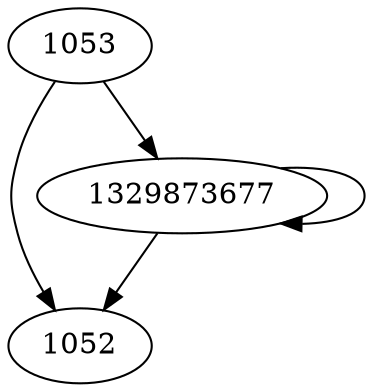 digraph  {
1053;
1052;
1329873677;
1053 -> 1052;
1053 -> 1329873677;
1329873677 -> 1052;
1329873677 -> 1329873677;
}
